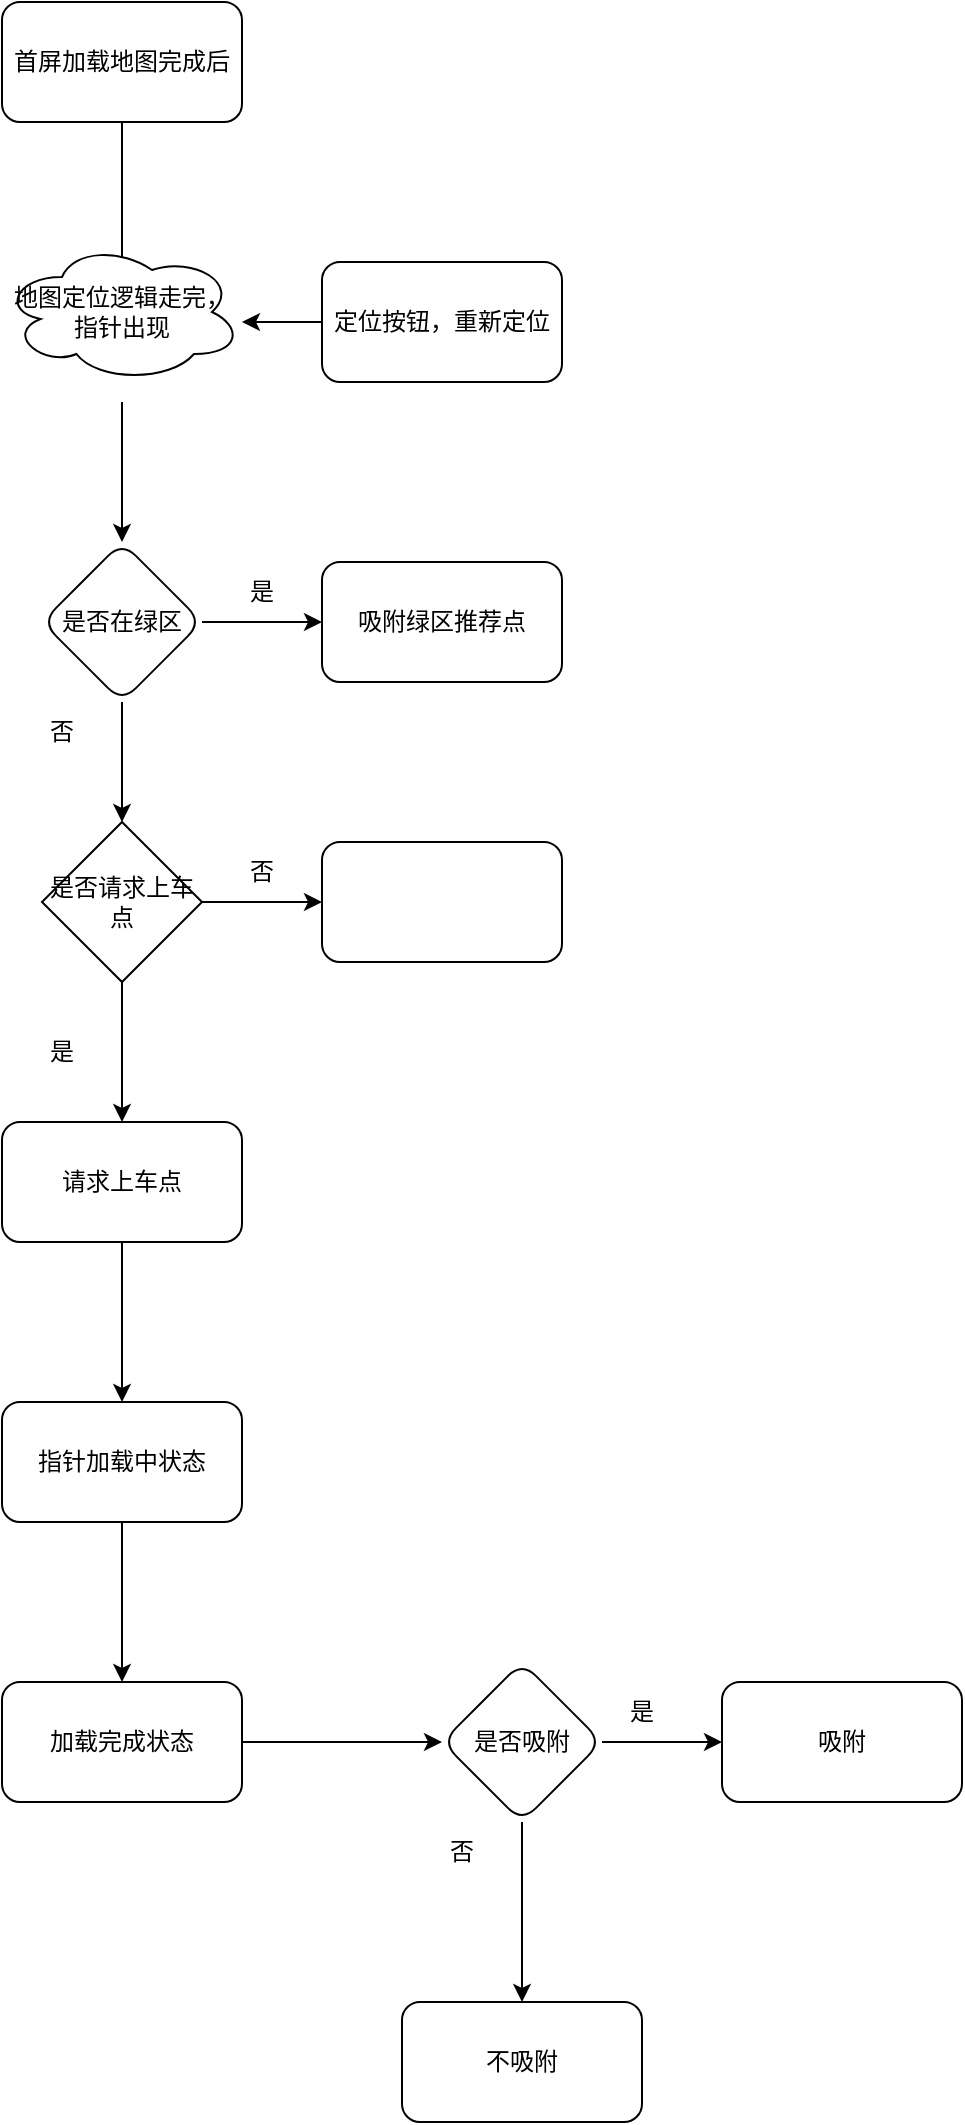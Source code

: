 <mxfile version="20.0.1" type="github">
  <diagram id="hdlK6k1rg5H52XfJWryn" name="Page-1">
    <mxGraphModel dx="1422" dy="790" grid="1" gridSize="10" guides="1" tooltips="1" connect="1" arrows="1" fold="1" page="1" pageScale="1" pageWidth="827" pageHeight="1169" math="0" shadow="0">
      <root>
        <mxCell id="0" />
        <mxCell id="1" parent="0" />
        <mxCell id="XSpHe6pCcUKKCOSth3UX-24" value="" style="edgeStyle=orthogonalEdgeStyle;rounded=0;orthogonalLoop=1;jettySize=auto;html=1;" edge="1" parent="1" source="XSpHe6pCcUKKCOSth3UX-2">
          <mxGeometry relative="1" as="geometry">
            <mxPoint x="100" y="180" as="targetPoint" />
          </mxGeometry>
        </mxCell>
        <mxCell id="XSpHe6pCcUKKCOSth3UX-2" value="首屏加载地图完成后" style="rounded=1;whiteSpace=wrap;html=1;" vertex="1" parent="1">
          <mxGeometry x="40" y="40" width="120" height="60" as="geometry" />
        </mxCell>
        <mxCell id="XSpHe6pCcUKKCOSth3UX-8" value="" style="edgeStyle=orthogonalEdgeStyle;rounded=0;orthogonalLoop=1;jettySize=auto;html=1;" edge="1" parent="1" source="XSpHe6pCcUKKCOSth3UX-5" target="XSpHe6pCcUKKCOSth3UX-7">
          <mxGeometry relative="1" as="geometry" />
        </mxCell>
        <mxCell id="XSpHe6pCcUKKCOSth3UX-10" value="" style="edgeStyle=orthogonalEdgeStyle;rounded=0;orthogonalLoop=1;jettySize=auto;html=1;" edge="1" parent="1" source="XSpHe6pCcUKKCOSth3UX-5">
          <mxGeometry relative="1" as="geometry">
            <mxPoint x="100" y="450" as="targetPoint" />
          </mxGeometry>
        </mxCell>
        <mxCell id="XSpHe6pCcUKKCOSth3UX-5" value="是否在绿区" style="rhombus;whiteSpace=wrap;html=1;rounded=1;" vertex="1" parent="1">
          <mxGeometry x="60" y="310" width="80" height="80" as="geometry" />
        </mxCell>
        <mxCell id="XSpHe6pCcUKKCOSth3UX-7" value="吸附绿区推荐点" style="whiteSpace=wrap;html=1;rounded=1;" vertex="1" parent="1">
          <mxGeometry x="200" y="320" width="120" height="60" as="geometry" />
        </mxCell>
        <mxCell id="XSpHe6pCcUKKCOSth3UX-14" value="" style="edgeStyle=orthogonalEdgeStyle;rounded=0;orthogonalLoop=1;jettySize=auto;html=1;" edge="1" parent="1" source="XSpHe6pCcUKKCOSth3UX-9" target="XSpHe6pCcUKKCOSth3UX-13">
          <mxGeometry relative="1" as="geometry" />
        </mxCell>
        <mxCell id="XSpHe6pCcUKKCOSth3UX-9" value="请求上车点" style="whiteSpace=wrap;html=1;rounded=1;" vertex="1" parent="1">
          <mxGeometry x="40" y="600" width="120" height="60" as="geometry" />
        </mxCell>
        <mxCell id="XSpHe6pCcUKKCOSth3UX-11" value="是" style="text;html=1;strokeColor=none;fillColor=none;align=center;verticalAlign=middle;whiteSpace=wrap;rounded=0;" vertex="1" parent="1">
          <mxGeometry x="140" y="320" width="60" height="30" as="geometry" />
        </mxCell>
        <mxCell id="XSpHe6pCcUKKCOSth3UX-12" value="否" style="text;html=1;strokeColor=none;fillColor=none;align=center;verticalAlign=middle;whiteSpace=wrap;rounded=0;" vertex="1" parent="1">
          <mxGeometry x="40" y="390" width="60" height="30" as="geometry" />
        </mxCell>
        <mxCell id="XSpHe6pCcUKKCOSth3UX-16" value="" style="edgeStyle=orthogonalEdgeStyle;rounded=0;orthogonalLoop=1;jettySize=auto;html=1;" edge="1" parent="1" source="XSpHe6pCcUKKCOSth3UX-13" target="XSpHe6pCcUKKCOSth3UX-15">
          <mxGeometry relative="1" as="geometry" />
        </mxCell>
        <mxCell id="XSpHe6pCcUKKCOSth3UX-13" value="指针加载中状态" style="whiteSpace=wrap;html=1;rounded=1;" vertex="1" parent="1">
          <mxGeometry x="40" y="740" width="120" height="60" as="geometry" />
        </mxCell>
        <mxCell id="XSpHe6pCcUKKCOSth3UX-20" value="" style="edgeStyle=orthogonalEdgeStyle;rounded=0;orthogonalLoop=1;jettySize=auto;html=1;" edge="1" parent="1" source="XSpHe6pCcUKKCOSth3UX-15" target="XSpHe6pCcUKKCOSth3UX-19">
          <mxGeometry relative="1" as="geometry" />
        </mxCell>
        <mxCell id="XSpHe6pCcUKKCOSth3UX-15" value="加载完成状态" style="whiteSpace=wrap;html=1;rounded=1;" vertex="1" parent="1">
          <mxGeometry x="40" y="880" width="120" height="60" as="geometry" />
        </mxCell>
        <mxCell id="XSpHe6pCcUKKCOSth3UX-22" value="" style="edgeStyle=orthogonalEdgeStyle;rounded=0;orthogonalLoop=1;jettySize=auto;html=1;" edge="1" parent="1" source="XSpHe6pCcUKKCOSth3UX-19" target="XSpHe6pCcUKKCOSth3UX-21">
          <mxGeometry relative="1" as="geometry" />
        </mxCell>
        <mxCell id="XSpHe6pCcUKKCOSth3UX-28" value="" style="edgeStyle=orthogonalEdgeStyle;rounded=0;orthogonalLoop=1;jettySize=auto;html=1;" edge="1" parent="1" source="XSpHe6pCcUKKCOSth3UX-19" target="XSpHe6pCcUKKCOSth3UX-27">
          <mxGeometry relative="1" as="geometry" />
        </mxCell>
        <mxCell id="XSpHe6pCcUKKCOSth3UX-19" value="是否吸附" style="rhombus;whiteSpace=wrap;html=1;rounded=1;" vertex="1" parent="1">
          <mxGeometry x="260" y="870" width="80" height="80" as="geometry" />
        </mxCell>
        <mxCell id="XSpHe6pCcUKKCOSth3UX-21" value="吸附" style="whiteSpace=wrap;html=1;rounded=1;" vertex="1" parent="1">
          <mxGeometry x="400" y="880" width="120" height="60" as="geometry" />
        </mxCell>
        <mxCell id="XSpHe6pCcUKKCOSth3UX-25" value="" style="edgeStyle=orthogonalEdgeStyle;rounded=0;orthogonalLoop=1;jettySize=auto;html=1;" edge="1" parent="1">
          <mxGeometry relative="1" as="geometry">
            <mxPoint x="100" y="240" as="sourcePoint" />
            <mxPoint x="100" y="310" as="targetPoint" />
          </mxGeometry>
        </mxCell>
        <mxCell id="XSpHe6pCcUKKCOSth3UX-26" value="地图定位逻辑走完，指针出现" style="ellipse;shape=cloud;whiteSpace=wrap;html=1;" vertex="1" parent="1">
          <mxGeometry x="40" y="160" width="120" height="70" as="geometry" />
        </mxCell>
        <mxCell id="XSpHe6pCcUKKCOSth3UX-27" value="不吸附" style="whiteSpace=wrap;html=1;rounded=1;" vertex="1" parent="1">
          <mxGeometry x="240" y="1040" width="120" height="60" as="geometry" />
        </mxCell>
        <mxCell id="XSpHe6pCcUKKCOSth3UX-29" value="是" style="text;html=1;strokeColor=none;fillColor=none;align=center;verticalAlign=middle;whiteSpace=wrap;rounded=0;" vertex="1" parent="1">
          <mxGeometry x="330" y="880" width="60" height="30" as="geometry" />
        </mxCell>
        <mxCell id="XSpHe6pCcUKKCOSth3UX-30" value="否" style="text;html=1;strokeColor=none;fillColor=none;align=center;verticalAlign=middle;whiteSpace=wrap;rounded=0;" vertex="1" parent="1">
          <mxGeometry x="240" y="950" width="60" height="30" as="geometry" />
        </mxCell>
        <mxCell id="XSpHe6pCcUKKCOSth3UX-47" value="" style="edgeStyle=orthogonalEdgeStyle;rounded=0;orthogonalLoop=1;jettySize=auto;html=1;" edge="1" parent="1" source="XSpHe6pCcUKKCOSth3UX-46" target="XSpHe6pCcUKKCOSth3UX-9">
          <mxGeometry relative="1" as="geometry" />
        </mxCell>
        <mxCell id="XSpHe6pCcUKKCOSth3UX-49" style="edgeStyle=orthogonalEdgeStyle;rounded=0;orthogonalLoop=1;jettySize=auto;html=1;entryX=0;entryY=0.5;entryDx=0;entryDy=0;" edge="1" parent="1" source="XSpHe6pCcUKKCOSth3UX-46" target="XSpHe6pCcUKKCOSth3UX-51">
          <mxGeometry relative="1" as="geometry">
            <mxPoint x="300" y="490" as="targetPoint" />
          </mxGeometry>
        </mxCell>
        <mxCell id="XSpHe6pCcUKKCOSth3UX-46" value="是否请求上车点" style="rhombus;whiteSpace=wrap;html=1;" vertex="1" parent="1">
          <mxGeometry x="60" y="450" width="80" height="80" as="geometry" />
        </mxCell>
        <mxCell id="XSpHe6pCcUKKCOSth3UX-48" value="是" style="text;html=1;strokeColor=none;fillColor=none;align=center;verticalAlign=middle;whiteSpace=wrap;rounded=0;" vertex="1" parent="1">
          <mxGeometry x="40" y="550" width="60" height="30" as="geometry" />
        </mxCell>
        <mxCell id="XSpHe6pCcUKKCOSth3UX-50" value="否" style="text;html=1;strokeColor=none;fillColor=none;align=center;verticalAlign=middle;whiteSpace=wrap;rounded=0;" vertex="1" parent="1">
          <mxGeometry x="140" y="460" width="60" height="30" as="geometry" />
        </mxCell>
        <mxCell id="XSpHe6pCcUKKCOSth3UX-51" value="" style="rounded=1;whiteSpace=wrap;html=1;" vertex="1" parent="1">
          <mxGeometry x="200" y="460" width="120" height="60" as="geometry" />
        </mxCell>
        <mxCell id="XSpHe6pCcUKKCOSth3UX-53" style="edgeStyle=orthogonalEdgeStyle;rounded=0;orthogonalLoop=1;jettySize=auto;html=1;" edge="1" parent="1" source="XSpHe6pCcUKKCOSth3UX-52">
          <mxGeometry relative="1" as="geometry">
            <mxPoint x="160" y="200" as="targetPoint" />
          </mxGeometry>
        </mxCell>
        <mxCell id="XSpHe6pCcUKKCOSth3UX-52" value="定位按钮，重新定位" style="rounded=1;whiteSpace=wrap;html=1;" vertex="1" parent="1">
          <mxGeometry x="200" y="170" width="120" height="60" as="geometry" />
        </mxCell>
      </root>
    </mxGraphModel>
  </diagram>
</mxfile>
